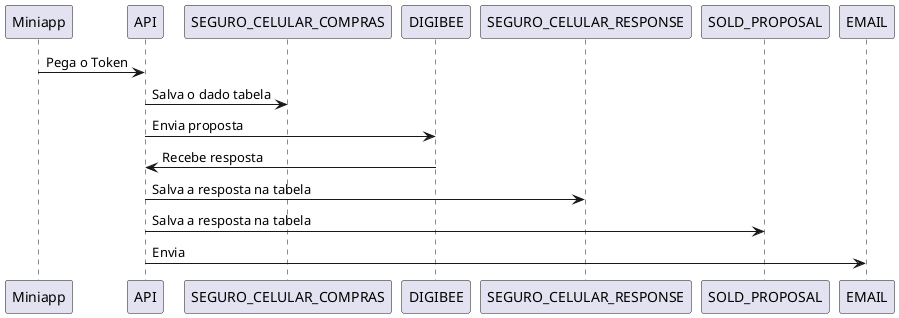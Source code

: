 @startuml
Miniapp -> API: Pega o Token
API -> SEGURO_CELULAR_COMPRAS: Salva o dado tabela
API -> DIGIBEE: Envia proposta
DIGIBEE -> API: Recebe resposta
API -> SEGURO_CELULAR_RESPONSE : Salva a resposta na tabela
API -> SOLD_PROPOSAL: Salva a resposta na tabela
API -> EMAIL: Envia 
@enduml